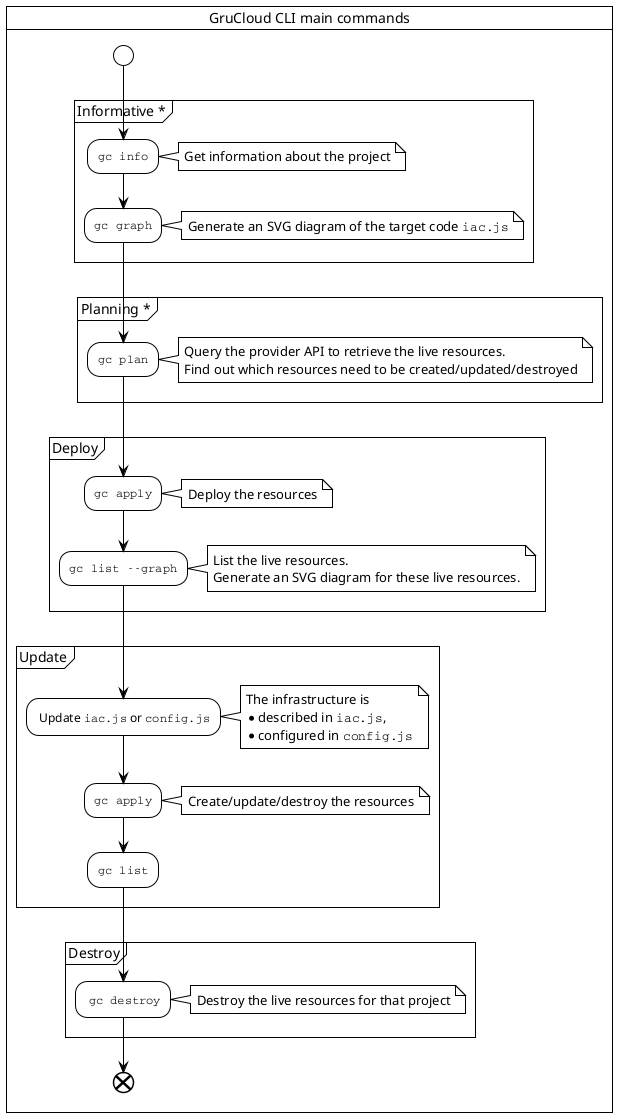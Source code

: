 @startuml grucloud-cli-commands
!theme plain

card "GruCloud CLI main commands" {
start
partition "Informative *" {
:""gc info"";
note right
Get information about the project
end note
:""gc graph"";
note right
Generate an SVG diagram of the target code ""iac.js""
end note
}

partition "Planning *" {
:""gc plan"";
note right
Query the provider API to retrieve the live resources.
Find out which resources need to be created/updated/destroyed
end note
}

partition "Deploy" {
:""gc apply"";
note right
Deploy the resources
end note
:""gc list --graph"";
note right
List the live resources.
Generate an SVG diagram for these live resources.
end note
}

partition "Update" {
: Update ""iac.js"" or ""config.js"";
note right
The infrastructure is
* described in ""iac.js"", 
* configured in ""config.js""
end note
:""gc apply"";
note right
Create/update/destroy the resources
end note
:""gc list"";
}

partition "Destroy" {
: ""gc destroy"";
note right
Destroy the live resources for that project
end note
}
end
}

@enduml